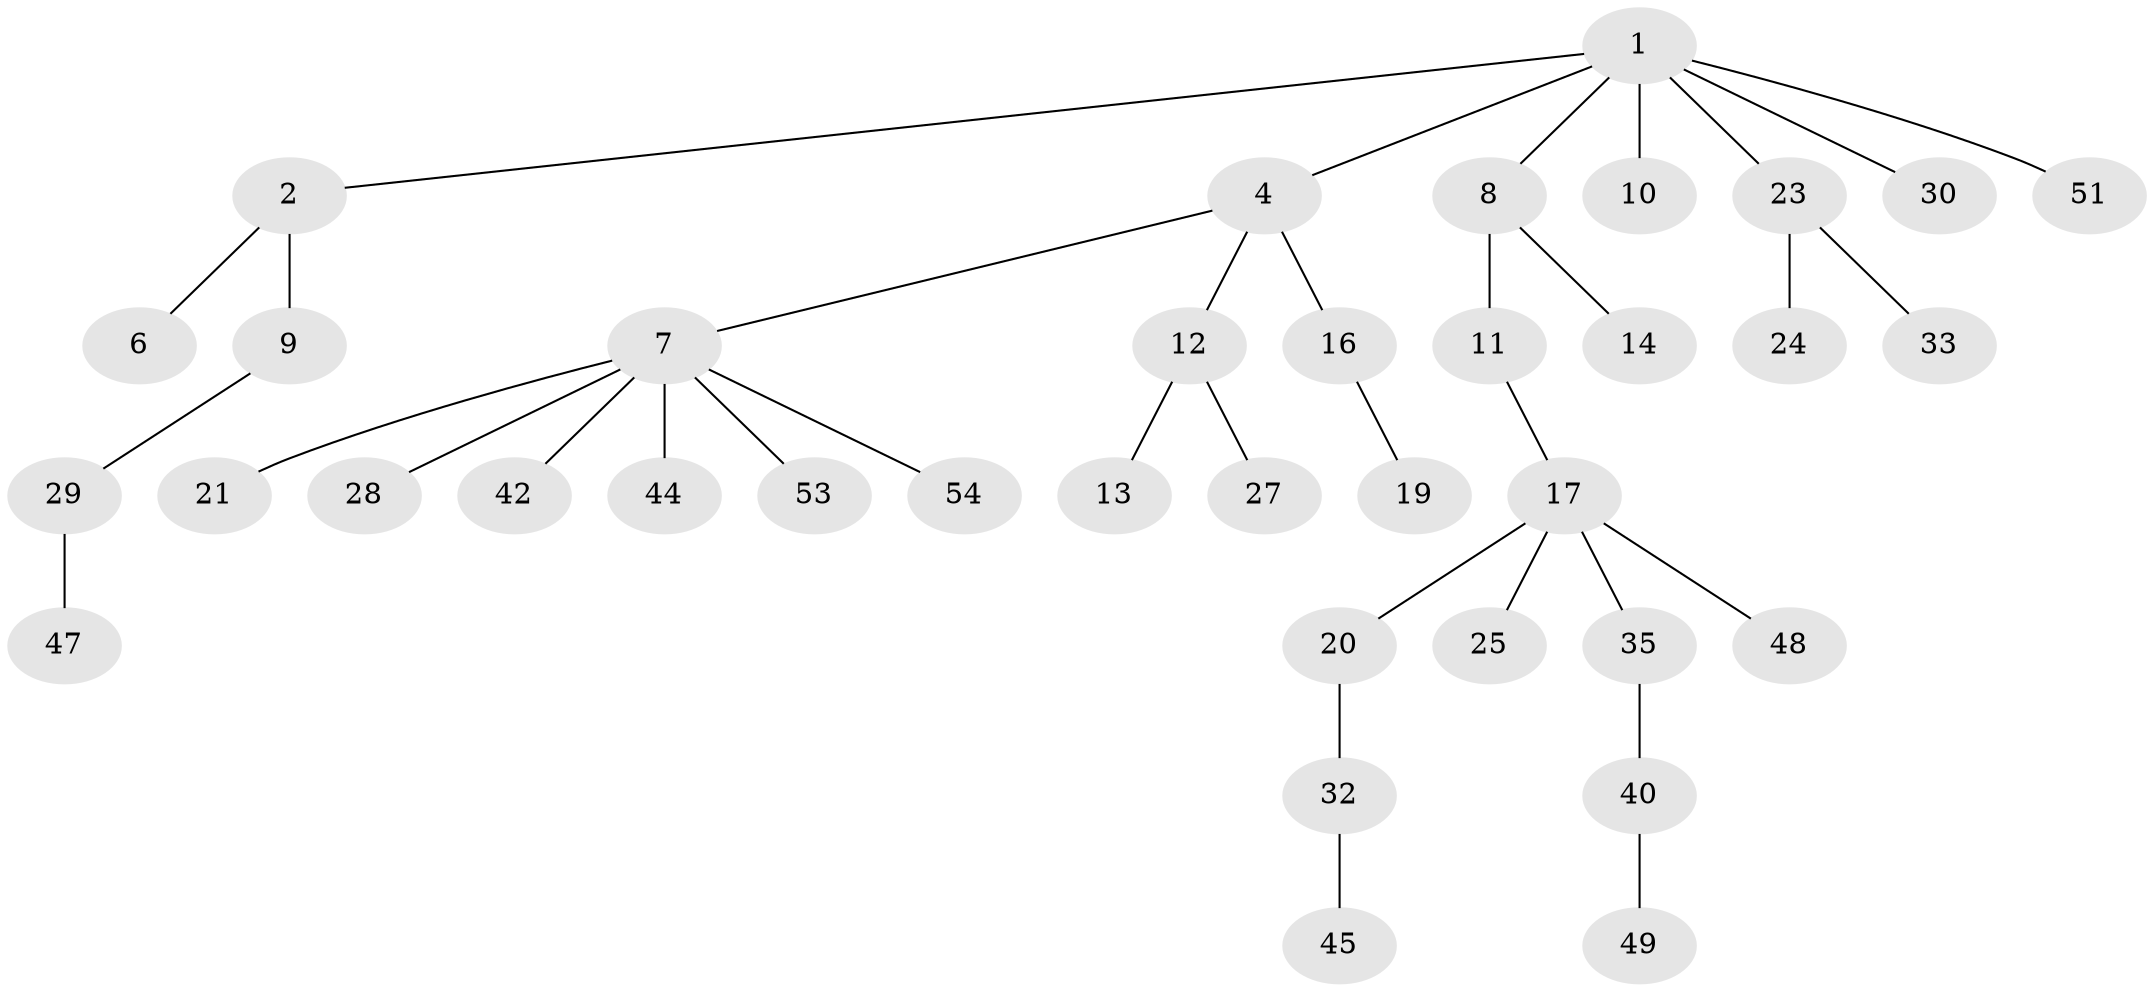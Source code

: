 // Generated by graph-tools (version 1.1) at 2025/24/03/03/25 07:24:08]
// undirected, 37 vertices, 36 edges
graph export_dot {
graph [start="1"]
  node [color=gray90,style=filled];
  1 [super="+3"];
  2 [super="+5"];
  4 [super="+15"];
  6;
  7 [super="+39"];
  8 [super="+43"];
  9 [super="+34"];
  10;
  11 [super="+36"];
  12 [super="+26"];
  13 [super="+31"];
  14;
  16;
  17 [super="+18"];
  19 [super="+41"];
  20 [super="+22"];
  21;
  23;
  24;
  25 [super="+37"];
  27 [super="+38"];
  28;
  29;
  30;
  32;
  33;
  35;
  40 [super="+50"];
  42;
  44;
  45 [super="+46"];
  47 [super="+52"];
  48;
  49;
  51;
  53;
  54;
  1 -- 2;
  1 -- 4;
  1 -- 30;
  1 -- 51;
  1 -- 23;
  1 -- 8;
  1 -- 10;
  2 -- 6;
  2 -- 9;
  4 -- 7;
  4 -- 12;
  4 -- 16;
  7 -- 21;
  7 -- 28;
  7 -- 54;
  7 -- 42;
  7 -- 44;
  7 -- 53;
  8 -- 11;
  8 -- 14;
  9 -- 29;
  11 -- 17;
  12 -- 13;
  12 -- 27;
  16 -- 19;
  17 -- 48;
  17 -- 35;
  17 -- 20;
  17 -- 25;
  20 -- 32;
  23 -- 24;
  23 -- 33;
  29 -- 47;
  32 -- 45;
  35 -- 40;
  40 -- 49;
}
